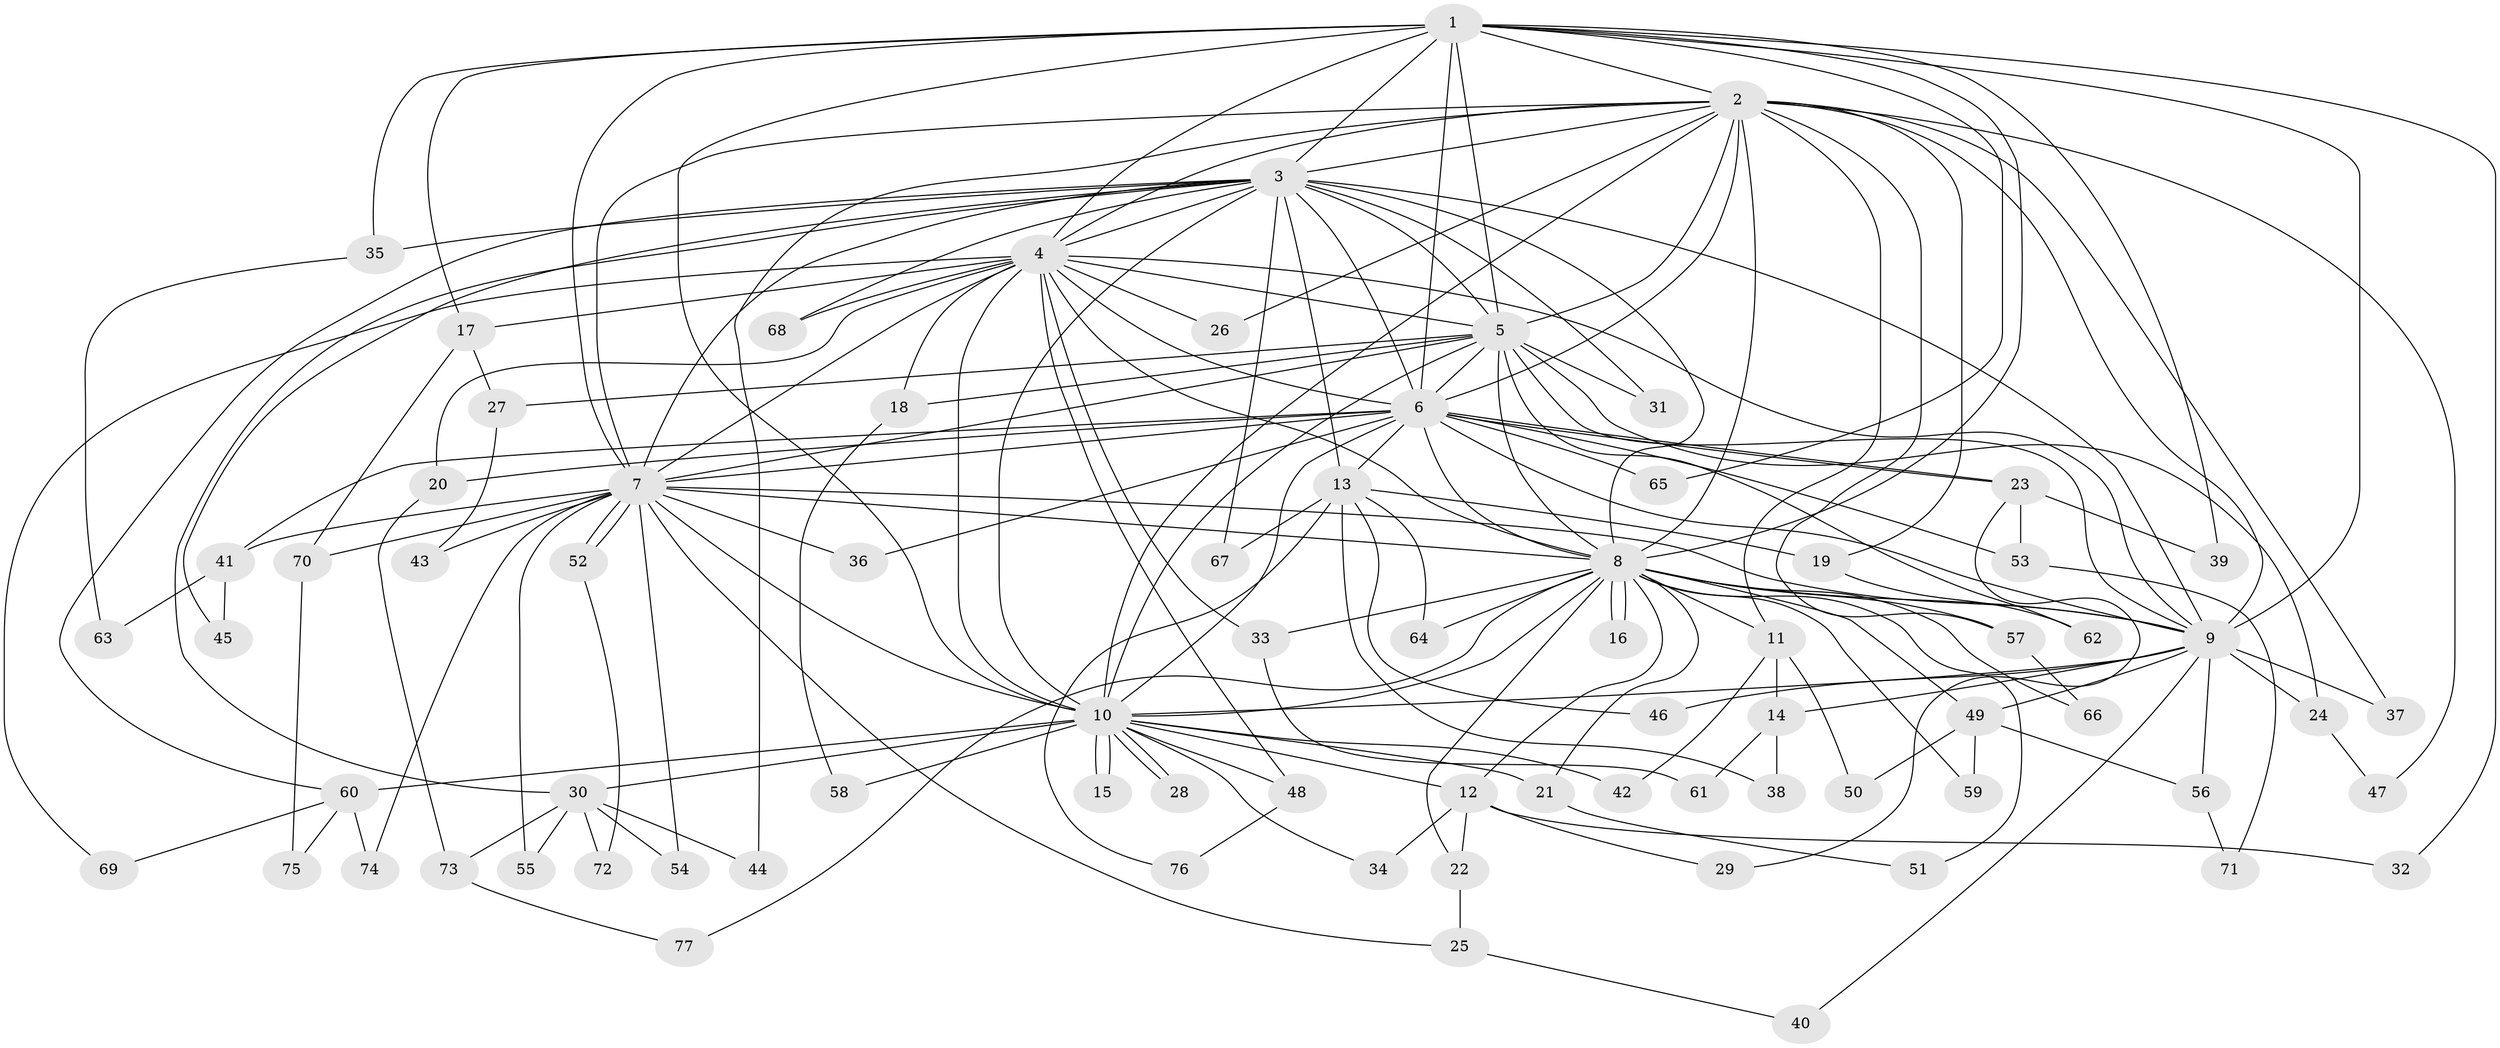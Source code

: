 // coarse degree distribution, {14: 0.07692307692307693, 16: 0.02564102564102564, 15: 0.05128205128205128, 12: 0.02564102564102564, 7: 0.02564102564102564, 8: 0.02564102564102564, 6: 0.05128205128205128, 5: 0.07692307692307693, 1: 0.07692307692307693, 4: 0.07692307692307693, 9: 0.02564102564102564, 2: 0.358974358974359, 3: 0.10256410256410256}
// Generated by graph-tools (version 1.1) at 2025/50/03/04/25 22:50:01]
// undirected, 77 vertices, 179 edges
graph export_dot {
  node [color=gray90,style=filled];
  1;
  2;
  3;
  4;
  5;
  6;
  7;
  8;
  9;
  10;
  11;
  12;
  13;
  14;
  15;
  16;
  17;
  18;
  19;
  20;
  21;
  22;
  23;
  24;
  25;
  26;
  27;
  28;
  29;
  30;
  31;
  32;
  33;
  34;
  35;
  36;
  37;
  38;
  39;
  40;
  41;
  42;
  43;
  44;
  45;
  46;
  47;
  48;
  49;
  50;
  51;
  52;
  53;
  54;
  55;
  56;
  57;
  58;
  59;
  60;
  61;
  62;
  63;
  64;
  65;
  66;
  67;
  68;
  69;
  70;
  71;
  72;
  73;
  74;
  75;
  76;
  77;
  1 -- 2;
  1 -- 3;
  1 -- 4;
  1 -- 5;
  1 -- 6;
  1 -- 7;
  1 -- 8;
  1 -- 9;
  1 -- 10;
  1 -- 17;
  1 -- 32;
  1 -- 35;
  1 -- 39;
  1 -- 65;
  2 -- 3;
  2 -- 4;
  2 -- 5;
  2 -- 6;
  2 -- 7;
  2 -- 8;
  2 -- 9;
  2 -- 10;
  2 -- 11;
  2 -- 19;
  2 -- 26;
  2 -- 37;
  2 -- 44;
  2 -- 47;
  2 -- 57;
  3 -- 4;
  3 -- 5;
  3 -- 6;
  3 -- 7;
  3 -- 8;
  3 -- 9;
  3 -- 10;
  3 -- 13;
  3 -- 30;
  3 -- 31;
  3 -- 35;
  3 -- 45;
  3 -- 60;
  3 -- 67;
  3 -- 68;
  4 -- 5;
  4 -- 6;
  4 -- 7;
  4 -- 8;
  4 -- 9;
  4 -- 10;
  4 -- 17;
  4 -- 18;
  4 -- 20;
  4 -- 26;
  4 -- 33;
  4 -- 48;
  4 -- 68;
  4 -- 69;
  5 -- 6;
  5 -- 7;
  5 -- 8;
  5 -- 9;
  5 -- 10;
  5 -- 18;
  5 -- 24;
  5 -- 27;
  5 -- 31;
  5 -- 62;
  6 -- 7;
  6 -- 8;
  6 -- 9;
  6 -- 10;
  6 -- 13;
  6 -- 20;
  6 -- 23;
  6 -- 23;
  6 -- 36;
  6 -- 41;
  6 -- 53;
  6 -- 65;
  7 -- 8;
  7 -- 9;
  7 -- 10;
  7 -- 25;
  7 -- 36;
  7 -- 41;
  7 -- 43;
  7 -- 52;
  7 -- 52;
  7 -- 54;
  7 -- 55;
  7 -- 70;
  7 -- 74;
  8 -- 9;
  8 -- 10;
  8 -- 11;
  8 -- 12;
  8 -- 16;
  8 -- 16;
  8 -- 21;
  8 -- 22;
  8 -- 33;
  8 -- 49;
  8 -- 51;
  8 -- 57;
  8 -- 59;
  8 -- 64;
  8 -- 66;
  8 -- 77;
  9 -- 10;
  9 -- 14;
  9 -- 24;
  9 -- 37;
  9 -- 40;
  9 -- 46;
  9 -- 49;
  9 -- 56;
  10 -- 12;
  10 -- 15;
  10 -- 15;
  10 -- 21;
  10 -- 28;
  10 -- 28;
  10 -- 30;
  10 -- 34;
  10 -- 42;
  10 -- 48;
  10 -- 58;
  10 -- 60;
  11 -- 14;
  11 -- 42;
  11 -- 50;
  12 -- 22;
  12 -- 29;
  12 -- 32;
  12 -- 34;
  13 -- 19;
  13 -- 38;
  13 -- 46;
  13 -- 64;
  13 -- 67;
  13 -- 76;
  14 -- 38;
  14 -- 61;
  17 -- 27;
  17 -- 70;
  18 -- 58;
  19 -- 62;
  20 -- 73;
  21 -- 51;
  22 -- 25;
  23 -- 29;
  23 -- 39;
  23 -- 53;
  24 -- 47;
  25 -- 40;
  27 -- 43;
  30 -- 44;
  30 -- 54;
  30 -- 55;
  30 -- 72;
  30 -- 73;
  33 -- 61;
  35 -- 63;
  41 -- 45;
  41 -- 63;
  48 -- 76;
  49 -- 50;
  49 -- 56;
  49 -- 59;
  52 -- 72;
  53 -- 71;
  56 -- 71;
  57 -- 66;
  60 -- 69;
  60 -- 74;
  60 -- 75;
  70 -- 75;
  73 -- 77;
}
